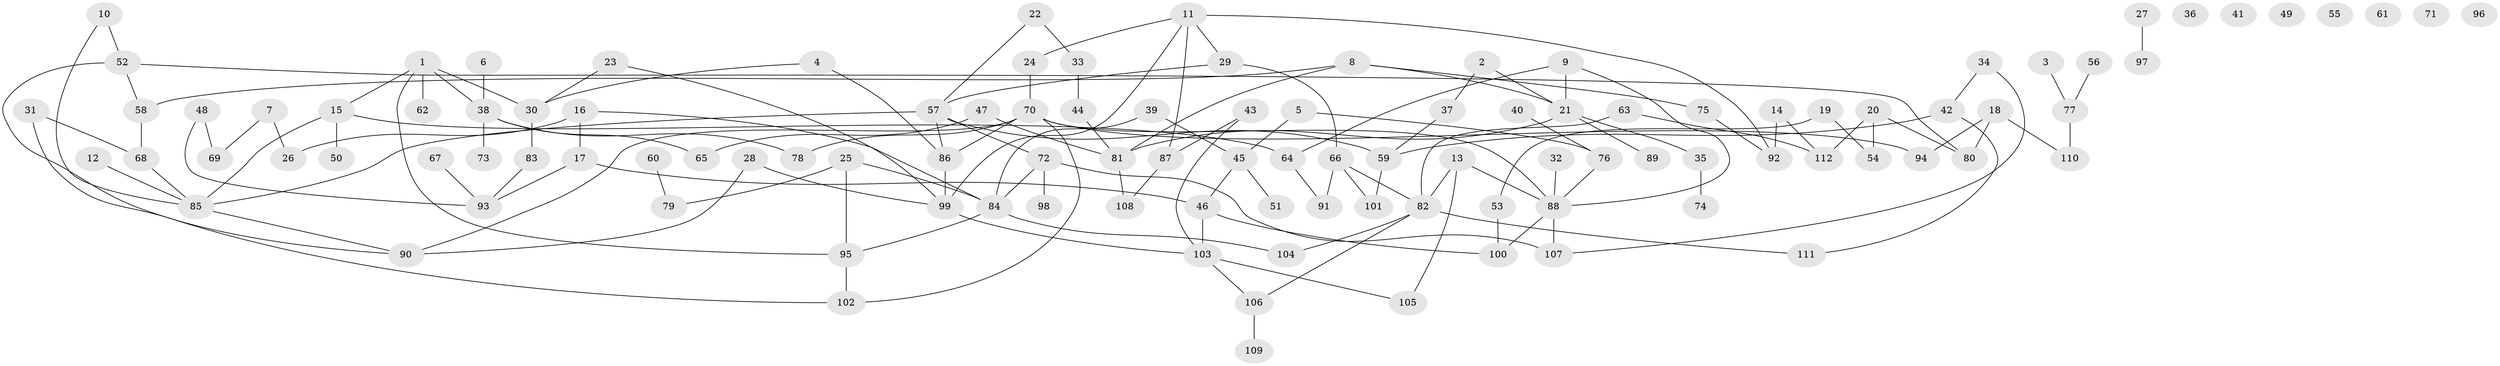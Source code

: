 // coarse degree distribution, {2: 0.3717948717948718, 1: 0.1794871794871795, 4: 0.14102564102564102, 5: 0.05128205128205128, 0: 0.08974358974358974, 3: 0.07692307692307693, 6: 0.038461538461538464, 12: 0.01282051282051282, 8: 0.01282051282051282, 7: 0.02564102564102564}
// Generated by graph-tools (version 1.1) at 2025/42/03/04/25 21:42:58]
// undirected, 112 vertices, 144 edges
graph export_dot {
graph [start="1"]
  node [color=gray90,style=filled];
  1;
  2;
  3;
  4;
  5;
  6;
  7;
  8;
  9;
  10;
  11;
  12;
  13;
  14;
  15;
  16;
  17;
  18;
  19;
  20;
  21;
  22;
  23;
  24;
  25;
  26;
  27;
  28;
  29;
  30;
  31;
  32;
  33;
  34;
  35;
  36;
  37;
  38;
  39;
  40;
  41;
  42;
  43;
  44;
  45;
  46;
  47;
  48;
  49;
  50;
  51;
  52;
  53;
  54;
  55;
  56;
  57;
  58;
  59;
  60;
  61;
  62;
  63;
  64;
  65;
  66;
  67;
  68;
  69;
  70;
  71;
  72;
  73;
  74;
  75;
  76;
  77;
  78;
  79;
  80;
  81;
  82;
  83;
  84;
  85;
  86;
  87;
  88;
  89;
  90;
  91;
  92;
  93;
  94;
  95;
  96;
  97;
  98;
  99;
  100;
  101;
  102;
  103;
  104;
  105;
  106;
  107;
  108;
  109;
  110;
  111;
  112;
  1 -- 15;
  1 -- 30;
  1 -- 38;
  1 -- 62;
  1 -- 95;
  2 -- 21;
  2 -- 37;
  3 -- 77;
  4 -- 30;
  4 -- 86;
  5 -- 45;
  5 -- 76;
  6 -- 38;
  7 -- 26;
  7 -- 69;
  8 -- 21;
  8 -- 58;
  8 -- 75;
  8 -- 81;
  9 -- 21;
  9 -- 64;
  9 -- 88;
  10 -- 52;
  10 -- 85;
  11 -- 24;
  11 -- 29;
  11 -- 87;
  11 -- 92;
  11 -- 99;
  12 -- 85;
  13 -- 82;
  13 -- 88;
  13 -- 105;
  14 -- 92;
  14 -- 112;
  15 -- 50;
  15 -- 64;
  15 -- 85;
  16 -- 17;
  16 -- 26;
  16 -- 84;
  17 -- 46;
  17 -- 93;
  18 -- 80;
  18 -- 94;
  18 -- 110;
  19 -- 53;
  19 -- 54;
  20 -- 54;
  20 -- 80;
  20 -- 112;
  21 -- 35;
  21 -- 81;
  21 -- 89;
  22 -- 33;
  22 -- 57;
  23 -- 30;
  23 -- 99;
  24 -- 70;
  25 -- 79;
  25 -- 84;
  25 -- 95;
  27 -- 97;
  28 -- 90;
  28 -- 99;
  29 -- 57;
  29 -- 66;
  30 -- 83;
  31 -- 68;
  31 -- 102;
  32 -- 88;
  33 -- 44;
  34 -- 42;
  34 -- 107;
  35 -- 74;
  37 -- 59;
  38 -- 65;
  38 -- 73;
  38 -- 78;
  39 -- 45;
  39 -- 84;
  40 -- 76;
  42 -- 59;
  42 -- 111;
  43 -- 87;
  43 -- 103;
  44 -- 81;
  45 -- 46;
  45 -- 51;
  46 -- 100;
  46 -- 103;
  47 -- 65;
  47 -- 81;
  48 -- 69;
  48 -- 93;
  52 -- 58;
  52 -- 80;
  52 -- 90;
  53 -- 100;
  56 -- 77;
  57 -- 59;
  57 -- 72;
  57 -- 85;
  57 -- 86;
  58 -- 68;
  59 -- 101;
  60 -- 79;
  63 -- 82;
  63 -- 112;
  64 -- 91;
  66 -- 82;
  66 -- 91;
  66 -- 101;
  67 -- 93;
  68 -- 85;
  70 -- 78;
  70 -- 86;
  70 -- 88;
  70 -- 90;
  70 -- 94;
  70 -- 102;
  72 -- 84;
  72 -- 98;
  72 -- 107;
  75 -- 92;
  76 -- 88;
  77 -- 110;
  81 -- 108;
  82 -- 104;
  82 -- 106;
  82 -- 111;
  83 -- 93;
  84 -- 95;
  84 -- 104;
  85 -- 90;
  86 -- 99;
  87 -- 108;
  88 -- 100;
  88 -- 107;
  95 -- 102;
  99 -- 103;
  103 -- 105;
  103 -- 106;
  106 -- 109;
}

